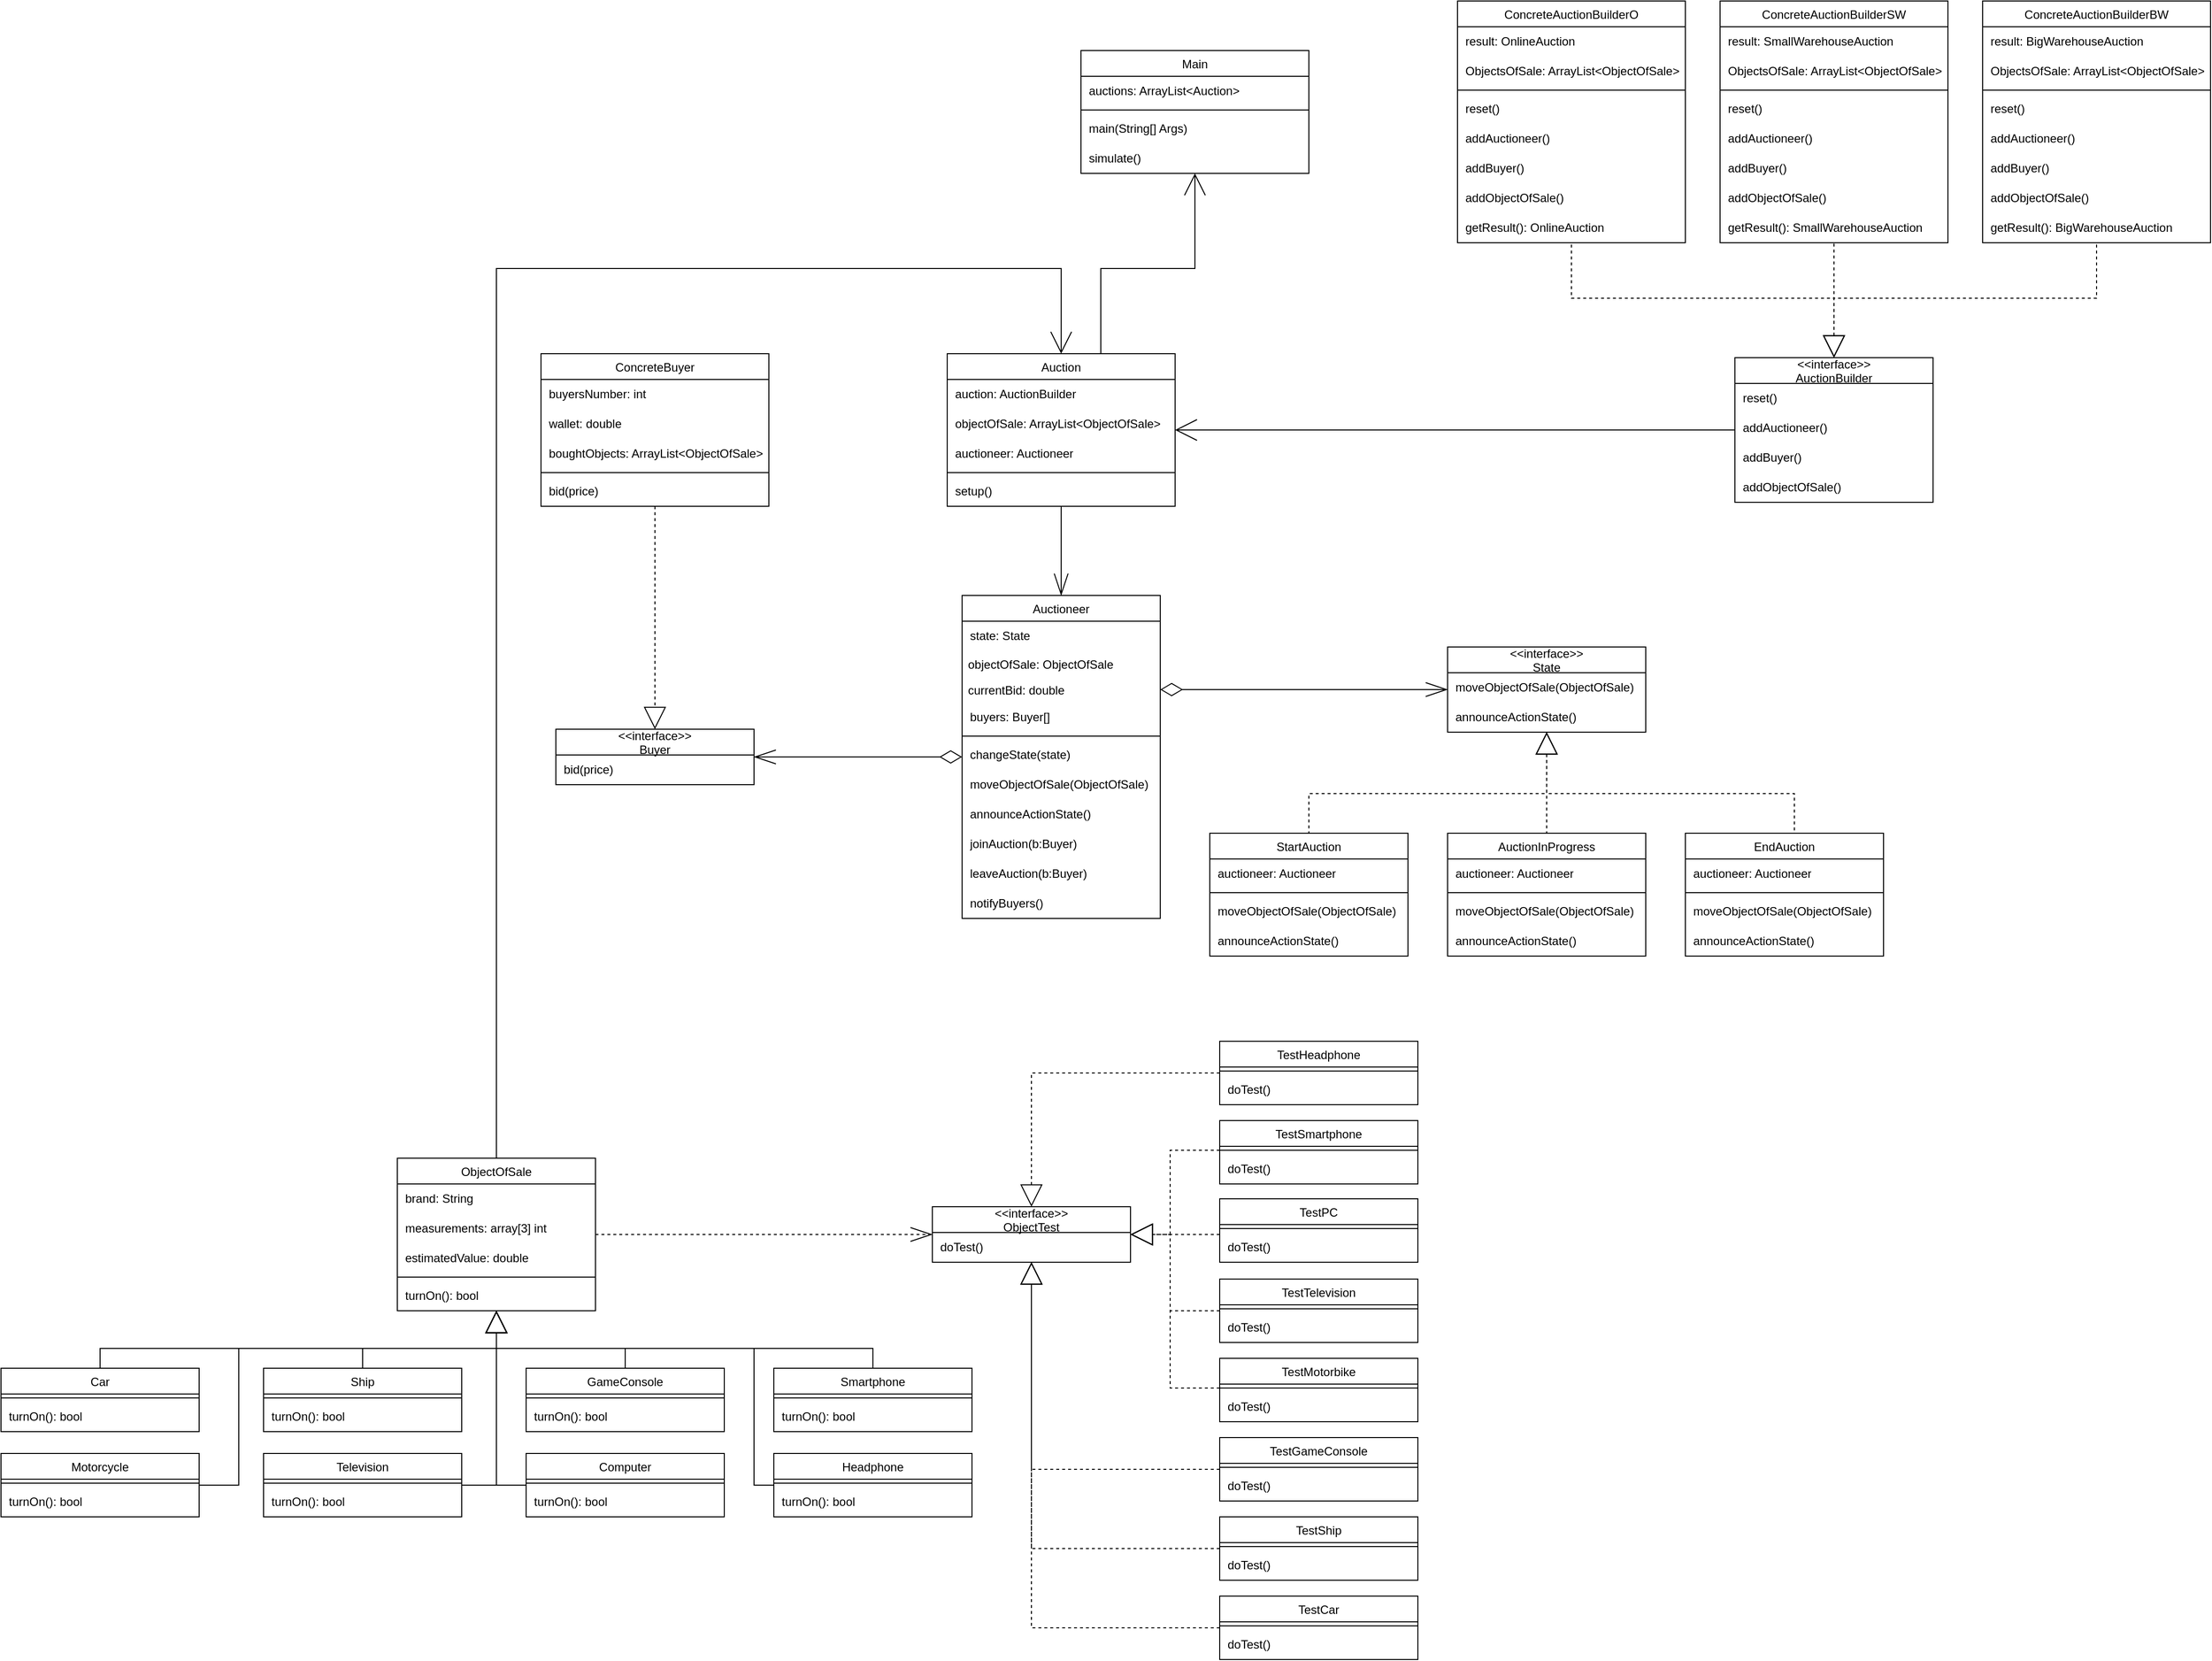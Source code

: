 <mxfile version="13.9.8" type="device"><diagram id="S0z_V49kgDmm9LstlY_D" name="Page-1"><mxGraphModel dx="597" dy="933" grid="1" gridSize="10" guides="1" tooltips="1" connect="1" arrows="1" fold="1" page="1" pageScale="1" pageWidth="1169" pageHeight="827" math="0" shadow="0"><root><mxCell id="0"/><mxCell id="1" parent="0"/><mxCell id="JPZXqIhv289OIv8_Z3Oy-52" style="edgeStyle=orthogonalEdgeStyle;rounded=0;orthogonalLoop=1;jettySize=auto;html=1;endArrow=block;endFill=0;strokeWidth=1;endSize=20;entryX=0.5;entryY=1;entryDx=0;entryDy=0;exitX=0.5;exitY=0;exitDx=0;exitDy=0;" parent="1" source="BZrpKXPaEU6cfir1l4yu-30" target="BZrpKXPaEU6cfir1l4yu-25" edge="1"><mxGeometry relative="1" as="geometry"><mxPoint x="520.0" y="1272" as="targetPoint"/><Array as="points"><mxPoint x="120" y="1370"/><mxPoint x="520" y="1370"/></Array><mxPoint x="125" y="1430" as="sourcePoint"/></mxGeometry></mxCell><mxCell id="JPZXqIhv289OIv8_Z3Oy-53" style="edgeStyle=orthogonalEdgeStyle;rounded=0;orthogonalLoop=1;jettySize=auto;html=1;endArrow=block;endFill=0;endSize=20;entryX=0.5;entryY=1;entryDx=0;entryDy=0;exitX=0.5;exitY=0;exitDx=0;exitDy=0;" parent="1" source="BZrpKXPaEU6cfir1l4yu-38" target="BZrpKXPaEU6cfir1l4yu-25" edge="1"><mxGeometry relative="1" as="geometry"><mxPoint x="520.0" y="1272" as="targetPoint"/><Array as="points"><mxPoint x="385" y="1370"/><mxPoint x="520" y="1370"/></Array><mxPoint x="385" y="1430" as="sourcePoint"/></mxGeometry></mxCell><mxCell id="JPZXqIhv289OIv8_Z3Oy-54" style="edgeStyle=orthogonalEdgeStyle;rounded=0;orthogonalLoop=1;jettySize=auto;html=1;endArrow=block;endFill=0;endSize=20;exitX=0.5;exitY=0;exitDx=0;exitDy=0;" parent="1" source="BZrpKXPaEU6cfir1l4yu-42" target="BZrpKXPaEU6cfir1l4yu-25" edge="1"><mxGeometry relative="1" as="geometry"><mxPoint x="520.0" y="1272" as="targetPoint"/><Array as="points"><mxPoint x="650" y="1370"/><mxPoint x="520" y="1370"/></Array><mxPoint x="645" y="1430" as="sourcePoint"/></mxGeometry></mxCell><mxCell id="JPZXqIhv289OIv8_Z3Oy-55" style="edgeStyle=orthogonalEdgeStyle;rounded=0;orthogonalLoop=1;jettySize=auto;html=1;endArrow=block;endFill=0;endSize=20;entryX=0.5;entryY=1;entryDx=0;entryDy=0;exitX=0.5;exitY=0;exitDx=0;exitDy=0;" parent="1" source="BZrpKXPaEU6cfir1l4yu-46" target="BZrpKXPaEU6cfir1l4yu-25" edge="1"><mxGeometry relative="1" as="geometry"><mxPoint x="520.0" y="1272" as="targetPoint"/><Array as="points"><mxPoint x="900" y="1370"/><mxPoint x="520" y="1370"/></Array><mxPoint x="895" y="1430" as="sourcePoint"/></mxGeometry></mxCell><mxCell id="JPZXqIhv289OIv8_Z3Oy-96" style="edgeStyle=orthogonalEdgeStyle;rounded=0;orthogonalLoop=1;jettySize=auto;html=1;endArrow=block;endFill=0;endSize=20;strokeWidth=1;entryX=0.5;entryY=1;entryDx=0;entryDy=0;exitX=1;exitY=0.5;exitDx=0;exitDy=0;" parent="1" source="BZrpKXPaEU6cfir1l4yu-62" target="BZrpKXPaEU6cfir1l4yu-25" edge="1"><mxGeometry relative="1" as="geometry"><mxPoint x="520.0" y="1272" as="targetPoint"/><Array as="points"><mxPoint x="260" y="1508"/><mxPoint x="260" y="1370"/><mxPoint x="520" y="1370"/></Array><mxPoint x="230" y="1775" as="sourcePoint"/></mxGeometry></mxCell><mxCell id="JPZXqIhv289OIv8_Z3Oy-97" style="edgeStyle=orthogonalEdgeStyle;rounded=0;orthogonalLoop=1;jettySize=auto;html=1;endArrow=block;endFill=0;endSize=20;strokeWidth=1;exitX=1;exitY=0.5;exitDx=0;exitDy=0;entryX=0.5;entryY=1;entryDx=0;entryDy=0;" parent="1" source="BZrpKXPaEU6cfir1l4yu-58" target="BZrpKXPaEU6cfir1l4yu-25" edge="1"><mxGeometry relative="1" as="geometry"><mxPoint x="520" y="1302" as="targetPoint"/><Array as="points"><mxPoint x="520" y="1508"/></Array><mxPoint x="490" y="1775" as="sourcePoint"/></mxGeometry></mxCell><mxCell id="JPZXqIhv289OIv8_Z3Oy-98" style="edgeStyle=orthogonalEdgeStyle;rounded=0;orthogonalLoop=1;jettySize=auto;html=1;endArrow=block;endFill=0;endSize=20;strokeWidth=1;entryX=0.5;entryY=1;entryDx=0;entryDy=0;exitX=0;exitY=0.5;exitDx=0;exitDy=0;" parent="1" source="BZrpKXPaEU6cfir1l4yu-54" target="BZrpKXPaEU6cfir1l4yu-25" edge="1"><mxGeometry relative="1" as="geometry"><mxPoint x="520.0" y="1272" as="targetPoint"/><Array as="points"><mxPoint x="520" y="1508"/></Array><mxPoint x="550" y="1775" as="sourcePoint"/></mxGeometry></mxCell><mxCell id="JPZXqIhv289OIv8_Z3Oy-99" style="edgeStyle=orthogonalEdgeStyle;rounded=0;orthogonalLoop=1;jettySize=auto;html=1;endArrow=block;endFill=0;endSize=20;strokeWidth=1;exitX=0;exitY=0.5;exitDx=0;exitDy=0;" parent="1" source="BZrpKXPaEU6cfir1l4yu-50" target="BZrpKXPaEU6cfir1l4yu-25" edge="1"><mxGeometry relative="1" as="geometry"><mxPoint x="520.0" y="1272" as="targetPoint"/><Array as="points"><mxPoint x="780" y="1508"/><mxPoint x="780" y="1370"/><mxPoint x="520" y="1370"/></Array><mxPoint x="800" y="1745" as="sourcePoint"/></mxGeometry></mxCell><mxCell id="JPZXqIhv289OIv8_Z3Oy-118" style="edgeStyle=orthogonalEdgeStyle;rounded=0;orthogonalLoop=1;jettySize=auto;html=1;entryX=0.5;entryY=1;entryDx=0;entryDy=0;endArrow=block;endFill=0;endSize=20;strokeWidth=1;dashed=1;" parent="1" source="sy7Hfy2eWC3mroqziAC_-1" target="BZrpKXPaEU6cfir1l4yu-66" edge="1"><mxGeometry relative="1" as="geometry"><mxPoint x="1065" y="1360" as="targetPoint"/></mxGeometry></mxCell><mxCell id="JPZXqIhv289OIv8_Z3Oy-121" style="edgeStyle=orthogonalEdgeStyle;rounded=0;orthogonalLoop=1;jettySize=auto;html=1;dashed=1;endArrow=block;endFill=0;endSize=20;strokeWidth=1;entryX=1;entryY=0.5;entryDx=0;entryDy=0;" parent="1" source="sy7Hfy2eWC3mroqziAC_-15" target="BZrpKXPaEU6cfir1l4yu-66" edge="1"><mxGeometry relative="1" as="geometry"><mxPoint x="1170" y="1255" as="targetPoint"/><Array as="points"><mxPoint x="1200" y="1410"/><mxPoint x="1200" y="1255"/></Array></mxGeometry></mxCell><mxCell id="JPZXqIhv289OIv8_Z3Oy-119" style="edgeStyle=orthogonalEdgeStyle;rounded=0;orthogonalLoop=1;jettySize=auto;html=1;dashed=1;endArrow=block;endFill=0;endSize=20;strokeWidth=1;entryX=0.5;entryY=1;entryDx=0;entryDy=0;" parent="1" source="sy7Hfy2eWC3mroqziAC_-7" target="BZrpKXPaEU6cfir1l4yu-66" edge="1"><mxGeometry relative="1" as="geometry"><mxPoint x="1065" y="1360" as="targetPoint"/></mxGeometry></mxCell><mxCell id="JPZXqIhv289OIv8_Z3Oy-122" style="edgeStyle=orthogonalEdgeStyle;rounded=0;orthogonalLoop=1;jettySize=auto;html=1;dashed=1;endArrow=block;endFill=0;endSize=20;strokeWidth=1;entryX=1;entryY=0.5;entryDx=0;entryDy=0;" parent="1" source="sy7Hfy2eWC3mroqziAC_-18" target="BZrpKXPaEU6cfir1l4yu-66" edge="1"><mxGeometry relative="1" as="geometry"><mxPoint x="1170" y="1255" as="targetPoint"/><Array as="points"><mxPoint x="1200" y="1332"/><mxPoint x="1200" y="1255"/></Array></mxGeometry></mxCell><mxCell id="JPZXqIhv289OIv8_Z3Oy-120" style="edgeStyle=orthogonalEdgeStyle;rounded=0;orthogonalLoop=1;jettySize=auto;html=1;dashed=1;endArrow=block;endFill=0;endSize=20;strokeWidth=1;entryX=0.5;entryY=1;entryDx=0;entryDy=0;" parent="1" source="sy7Hfy2eWC3mroqziAC_-12" target="BZrpKXPaEU6cfir1l4yu-66" edge="1"><mxGeometry relative="1" as="geometry"><mxPoint x="1065" y="1360" as="targetPoint"/></mxGeometry></mxCell><mxCell id="JPZXqIhv289OIv8_Z3Oy-123" style="edgeStyle=orthogonalEdgeStyle;rounded=0;orthogonalLoop=1;jettySize=auto;html=1;dashed=1;endArrow=block;endFill=0;endSize=20;strokeWidth=1;" parent="1" source="sy7Hfy2eWC3mroqziAC_-21" target="BZrpKXPaEU6cfir1l4yu-66" edge="1"><mxGeometry relative="1" as="geometry"><mxPoint x="1170" y="1255" as="targetPoint"/><Array as="points"><mxPoint x="1240" y="1255"/><mxPoint x="1240" y="1255"/></Array></mxGeometry></mxCell><mxCell id="JPZXqIhv289OIv8_Z3Oy-124" style="edgeStyle=orthogonalEdgeStyle;rounded=0;orthogonalLoop=1;jettySize=auto;html=1;dashed=1;endArrow=block;endFill=0;endSize=20;strokeWidth=1;entryX=1;entryY=0.5;entryDx=0;entryDy=0;" parent="1" source="sy7Hfy2eWC3mroqziAC_-24" target="BZrpKXPaEU6cfir1l4yu-66" edge="1"><mxGeometry relative="1" as="geometry"><mxPoint x="1170" y="1255" as="targetPoint"/><Array as="points"><mxPoint x="1200" y="1170"/><mxPoint x="1200" y="1255"/></Array></mxGeometry></mxCell><mxCell id="JPZXqIhv289OIv8_Z3Oy-125" style="edgeStyle=orthogonalEdgeStyle;rounded=0;orthogonalLoop=1;jettySize=auto;html=1;dashed=1;endArrow=block;endFill=0;endSize=20;strokeWidth=1;entryX=0.5;entryY=0;entryDx=0;entryDy=0;" parent="1" source="sy7Hfy2eWC3mroqziAC_-27" target="BZrpKXPaEU6cfir1l4yu-66" edge="1"><mxGeometry relative="1" as="geometry"><mxPoint x="1065" y="1150" as="targetPoint"/></mxGeometry></mxCell><mxCell id="JPZXqIhv289OIv8_Z3Oy-126" style="edgeStyle=orthogonalEdgeStyle;rounded=0;orthogonalLoop=1;jettySize=auto;html=1;dashed=1;endArrow=openThin;endFill=0;endSize=20;strokeWidth=1;exitX=1;exitY=0.5;exitDx=0;exitDy=0;entryX=0;entryY=0.5;entryDx=0;entryDy=0;" parent="1" source="BZrpKXPaEU6cfir1l4yu-25" target="BZrpKXPaEU6cfir1l4yu-66" edge="1"><mxGeometry relative="1" as="geometry"><mxPoint x="620" y="1255" as="sourcePoint"/><mxPoint x="920" y="1255" as="targetPoint"/></mxGeometry></mxCell><mxCell id="JPZXqIhv289OIv8_Z3Oy-169" style="edgeStyle=orthogonalEdgeStyle;rounded=0;orthogonalLoop=1;jettySize=auto;html=1;startArrow=none;startFill=0;startSize=20;endArrow=openThin;endFill=0;endSize=20;strokeWidth=1;entryX=0.5;entryY=0;entryDx=0;entryDy=0;exitX=0.5;exitY=1;exitDx=0;exitDy=0;" parent="1" source="BZrpKXPaEU6cfir1l4yu-20" target="wPXCqgzcHqUzx6HXHm6y-69" edge="1"><mxGeometry relative="1" as="geometry"><mxPoint x="1090" y="1000" as="sourcePoint"/><Array as="points"><mxPoint x="1090" y="590"/><mxPoint x="1090" y="590"/></Array></mxGeometry></mxCell><mxCell id="JPZXqIhv289OIv8_Z3Oy-168" style="edgeStyle=orthogonalEdgeStyle;rounded=0;orthogonalLoop=1;jettySize=auto;html=1;dashed=1;startArrow=none;startFill=0;startSize=20;endArrow=block;endFill=0;endSize=20;strokeWidth=1;entryX=0.5;entryY=0;entryDx=0;entryDy=0;exitX=0.5;exitY=1;exitDx=0;exitDy=0;" parent="1" source="BZrpKXPaEU6cfir1l4yu-11" target="BZrpKXPaEU6cfir1l4yu-5" edge="1"><mxGeometry relative="1" as="geometry"><mxPoint x="675" y="1000" as="sourcePoint"/><mxPoint x="675" y="878" as="targetPoint"/></mxGeometry></mxCell><mxCell id="JPZXqIhv289OIv8_Z3Oy-167" style="edgeStyle=orthogonalEdgeStyle;rounded=0;orthogonalLoop=1;jettySize=auto;html=1;endArrow=openThin;endFill=0;endSize=20;strokeWidth=1;startArrow=diamondThin;startFill=0;startSize=20;exitX=0;exitY=0.5;exitDx=0;exitDy=0;entryX=1;entryY=0.5;entryDx=0;entryDy=0;" parent="1" source="wPXCqgzcHqUzx6HXHm6y-69" target="BZrpKXPaEU6cfir1l4yu-5" edge="1"><mxGeometry relative="1" as="geometry"><mxPoint x="780" y="773" as="targetPoint"/></mxGeometry></mxCell><mxCell id="wPXCqgzcHqUzx6HXHm6y-69" value="Auctioneer" style="swimlane;fontStyle=0;childLayout=stackLayout;horizontal=1;startSize=26;fillColor=none;horizontalStack=0;resizeParent=1;resizeParentMax=0;resizeLast=0;collapsible=1;marginBottom=0;" parent="1" vertex="1"><mxGeometry x="990" y="610" width="200" height="326" as="geometry"/></mxCell><mxCell id="wPXCqgzcHqUzx6HXHm6y-56" value="state: State" style="shape=partialRectangle;html=1;whiteSpace=wrap;connectable=0;fillColor=none;top=0;left=0;bottom=0;right=0;align=left;spacingLeft=6;overflow=hidden;" parent="wPXCqgzcHqUzx6HXHm6y-69" vertex="1"><mxGeometry y="26" width="200" height="30" as="geometry"/></mxCell><mxCell id="wPXCqgzcHqUzx6HXHm6y-71" value="objectOfSale: ObjectOfSale" style="text;strokeColor=none;fillColor=none;align=left;verticalAlign=top;spacingLeft=4;spacingRight=4;overflow=hidden;rotatable=0;points=[[0,0.5],[1,0.5]];portConstraint=eastwest;" parent="wPXCqgzcHqUzx6HXHm6y-69" vertex="1"><mxGeometry y="56" width="200" height="26" as="geometry"/></mxCell><mxCell id="wPXCqgzcHqUzx6HXHm6y-74" value="currentBid: double" style="text;strokeColor=none;fillColor=none;align=left;verticalAlign=top;spacingLeft=4;spacingRight=4;overflow=hidden;rotatable=0;points=[[0,0.5],[1,0.5]];portConstraint=eastwest;" parent="wPXCqgzcHqUzx6HXHm6y-69" vertex="1"><mxGeometry y="82" width="200" height="26" as="geometry"/></mxCell><mxCell id="BZrpKXPaEU6cfir1l4yu-1" value="buyers: Buyer[]" style="shape=partialRectangle;html=1;whiteSpace=wrap;connectable=0;fillColor=none;top=0;left=0;bottom=0;right=0;align=left;spacingLeft=6;overflow=hidden;" parent="wPXCqgzcHqUzx6HXHm6y-69" vertex="1"><mxGeometry y="108" width="200" height="30" as="geometry"/></mxCell><mxCell id="wPXCqgzcHqUzx6HXHm6y-73" value="" style="line;strokeWidth=1;fillColor=none;align=left;verticalAlign=middle;spacingTop=-1;spacingLeft=3;spacingRight=3;rotatable=0;labelPosition=right;points=[];portConstraint=eastwest;" parent="wPXCqgzcHqUzx6HXHm6y-69" vertex="1"><mxGeometry y="138" width="200" height="8" as="geometry"/></mxCell><mxCell id="BZrpKXPaEU6cfir1l4yu-76" value="changeState(state)" style="shape=partialRectangle;html=1;whiteSpace=wrap;connectable=0;fillColor=none;top=0;left=0;bottom=0;right=0;align=left;spacingLeft=6;overflow=hidden;" parent="wPXCqgzcHqUzx6HXHm6y-69" vertex="1"><mxGeometry y="146" width="200" height="30" as="geometry"/></mxCell><mxCell id="wPXCqgzcHqUzx6HXHm6y-76" value="moveObjectOfSale(ObjectOfSale)" style="shape=partialRectangle;html=1;whiteSpace=wrap;connectable=0;fillColor=none;top=0;left=0;bottom=0;right=0;align=left;spacingLeft=6;overflow=hidden;" parent="wPXCqgzcHqUzx6HXHm6y-69" vertex="1"><mxGeometry y="176" width="200" height="30" as="geometry"/></mxCell><mxCell id="wPXCqgzcHqUzx6HXHm6y-77" value="announceActionState()" style="shape=partialRectangle;html=1;whiteSpace=wrap;connectable=0;fillColor=none;top=0;left=0;bottom=0;right=0;align=left;spacingLeft=6;overflow=hidden;" parent="wPXCqgzcHqUzx6HXHm6y-69" vertex="1"><mxGeometry y="206" width="200" height="30" as="geometry"/></mxCell><mxCell id="BZrpKXPaEU6cfir1l4yu-2" value="joinAuction(b:Buyer)" style="shape=partialRectangle;html=1;whiteSpace=wrap;connectable=0;fillColor=none;top=0;left=0;bottom=0;right=0;align=left;spacingLeft=6;overflow=hidden;" parent="wPXCqgzcHqUzx6HXHm6y-69" vertex="1"><mxGeometry y="236" width="200" height="30" as="geometry"/></mxCell><mxCell id="BZrpKXPaEU6cfir1l4yu-3" value="leaveAuction(b:Buyer)" style="shape=partialRectangle;html=1;whiteSpace=wrap;connectable=0;fillColor=none;top=0;left=0;bottom=0;right=0;align=left;spacingLeft=6;overflow=hidden;" parent="wPXCqgzcHqUzx6HXHm6y-69" vertex="1"><mxGeometry y="266" width="200" height="30" as="geometry"/></mxCell><mxCell id="BZrpKXPaEU6cfir1l4yu-4" value="notifyBuyers()" style="shape=partialRectangle;html=1;whiteSpace=wrap;connectable=0;fillColor=none;top=0;left=0;bottom=0;right=0;align=left;spacingLeft=6;overflow=hidden;" parent="wPXCqgzcHqUzx6HXHm6y-69" vertex="1"><mxGeometry y="296" width="200" height="30" as="geometry"/></mxCell><mxCell id="wPXCqgzcHqUzx6HXHm6y-105" style="edgeStyle=orthogonalEdgeStyle;rounded=0;orthogonalLoop=1;jettySize=auto;html=1;entryX=0.5;entryY=0;entryDx=0;entryDy=0;startArrow=block;startFill=0;startSize=20;endArrow=none;endFill=0;endSize=20;dashed=1;" parent="1" source="wPXCqgzcHqUzx6HXHm6y-78" target="wPXCqgzcHqUzx6HXHm6y-86" edge="1"><mxGeometry relative="1" as="geometry"><Array as="points"><mxPoint x="1580" y="810"/><mxPoint x="1340" y="810"/></Array></mxGeometry></mxCell><mxCell id="wPXCqgzcHqUzx6HXHm6y-108" style="edgeStyle=orthogonalEdgeStyle;rounded=0;orthogonalLoop=1;jettySize=auto;html=1;dashed=1;startArrow=block;startFill=0;startSize=20;endArrow=none;endFill=0;endSize=20;entryX=0.5;entryY=0;entryDx=0;entryDy=0;" parent="1" source="wPXCqgzcHqUzx6HXHm6y-78" target="wPXCqgzcHqUzx6HXHm6y-94" edge="1"><mxGeometry relative="1" as="geometry"><Array as="points"/><mxPoint x="1610" y="830" as="targetPoint"/></mxGeometry></mxCell><mxCell id="wPXCqgzcHqUzx6HXHm6y-110" style="edgeStyle=orthogonalEdgeStyle;rounded=0;orthogonalLoop=1;jettySize=auto;html=1;entryX=0.5;entryY=0;entryDx=0;entryDy=0;dashed=1;startArrow=block;startFill=0;startSize=20;endArrow=none;endFill=0;endSize=20;" parent="1" source="wPXCqgzcHqUzx6HXHm6y-78" target="wPXCqgzcHqUzx6HXHm6y-99" edge="1"><mxGeometry relative="1" as="geometry"><Array as="points"><mxPoint x="1580" y="810"/><mxPoint x="1830" y="810"/><mxPoint x="1830" y="850"/></Array></mxGeometry></mxCell><mxCell id="wPXCqgzcHqUzx6HXHm6y-78" value="&lt;&lt;interface&gt;&gt;&#10;State" style="swimlane;fontStyle=0;childLayout=stackLayout;horizontal=1;startSize=26;fillColor=none;horizontalStack=0;resizeParent=1;resizeParentMax=0;resizeLast=0;collapsible=1;marginBottom=0;" parent="1" vertex="1"><mxGeometry x="1480" y="662" width="200" height="86" as="geometry"/></mxCell><mxCell id="wPXCqgzcHqUzx6HXHm6y-84" value="moveObjectOfSale(ObjectOfSale)" style="shape=partialRectangle;html=1;whiteSpace=wrap;connectable=0;fillColor=none;top=0;left=0;bottom=0;right=0;align=left;spacingLeft=6;overflow=hidden;" parent="wPXCqgzcHqUzx6HXHm6y-78" vertex="1"><mxGeometry y="26" width="200" height="30" as="geometry"/></mxCell><mxCell id="wPXCqgzcHqUzx6HXHm6y-85" value="announceActionState()" style="shape=partialRectangle;html=1;whiteSpace=wrap;connectable=0;fillColor=none;top=0;left=0;bottom=0;right=0;align=left;spacingLeft=6;overflow=hidden;" parent="wPXCqgzcHqUzx6HXHm6y-78" vertex="1"><mxGeometry y="56" width="200" height="30" as="geometry"/></mxCell><mxCell id="wPXCqgzcHqUzx6HXHm6y-86" value="StartAuction" style="swimlane;fontStyle=0;childLayout=stackLayout;horizontal=1;startSize=26;fillColor=none;horizontalStack=0;resizeParent=1;resizeParentMax=0;resizeLast=0;collapsible=1;marginBottom=0;" parent="1" vertex="1"><mxGeometry x="1240" y="850" width="200" height="124" as="geometry"/></mxCell><mxCell id="wPXCqgzcHqUzx6HXHm6y-87" value="auctioneer: Auctioneer" style="shape=partialRectangle;html=1;whiteSpace=wrap;connectable=0;fillColor=none;top=0;left=0;bottom=0;right=0;align=left;spacingLeft=6;overflow=hidden;" parent="wPXCqgzcHqUzx6HXHm6y-86" vertex="1"><mxGeometry y="26" width="200" height="30" as="geometry"/></mxCell><mxCell id="wPXCqgzcHqUzx6HXHm6y-90" value="" style="line;strokeWidth=1;fillColor=none;align=left;verticalAlign=middle;spacingTop=-1;spacingLeft=3;spacingRight=3;rotatable=0;labelPosition=right;points=[];portConstraint=eastwest;" parent="wPXCqgzcHqUzx6HXHm6y-86" vertex="1"><mxGeometry y="56" width="200" height="8" as="geometry"/></mxCell><mxCell id="wPXCqgzcHqUzx6HXHm6y-92" value="moveObjectOfSale(ObjectOfSale)" style="shape=partialRectangle;html=1;whiteSpace=wrap;connectable=0;fillColor=none;top=0;left=0;bottom=0;right=0;align=left;spacingLeft=6;overflow=hidden;" parent="wPXCqgzcHqUzx6HXHm6y-86" vertex="1"><mxGeometry y="64" width="200" height="30" as="geometry"/></mxCell><mxCell id="wPXCqgzcHqUzx6HXHm6y-93" value="announceActionState()" style="shape=partialRectangle;html=1;whiteSpace=wrap;connectable=0;fillColor=none;top=0;left=0;bottom=0;right=0;align=left;spacingLeft=6;overflow=hidden;" parent="wPXCqgzcHqUzx6HXHm6y-86" vertex="1"><mxGeometry y="94" width="200" height="30" as="geometry"/></mxCell><mxCell id="wPXCqgzcHqUzx6HXHm6y-94" value="AuctionInProgress" style="swimlane;fontStyle=0;childLayout=stackLayout;horizontal=1;startSize=26;fillColor=none;horizontalStack=0;resizeParent=1;resizeParentMax=0;resizeLast=0;collapsible=1;marginBottom=0;" parent="1" vertex="1"><mxGeometry x="1480" y="850" width="200" height="124" as="geometry"/></mxCell><mxCell id="wPXCqgzcHqUzx6HXHm6y-95" value="auctioneer: Auctioneer" style="shape=partialRectangle;html=1;whiteSpace=wrap;connectable=0;fillColor=none;top=0;left=0;bottom=0;right=0;align=left;spacingLeft=6;overflow=hidden;" parent="wPXCqgzcHqUzx6HXHm6y-94" vertex="1"><mxGeometry y="26" width="200" height="30" as="geometry"/></mxCell><mxCell id="wPXCqgzcHqUzx6HXHm6y-96" value="" style="line;strokeWidth=1;fillColor=none;align=left;verticalAlign=middle;spacingTop=-1;spacingLeft=3;spacingRight=3;rotatable=0;labelPosition=right;points=[];portConstraint=eastwest;" parent="wPXCqgzcHqUzx6HXHm6y-94" vertex="1"><mxGeometry y="56" width="200" height="8" as="geometry"/></mxCell><mxCell id="wPXCqgzcHqUzx6HXHm6y-97" value="moveObjectOfSale(ObjectOfSale)" style="shape=partialRectangle;html=1;whiteSpace=wrap;connectable=0;fillColor=none;top=0;left=0;bottom=0;right=0;align=left;spacingLeft=6;overflow=hidden;" parent="wPXCqgzcHqUzx6HXHm6y-94" vertex="1"><mxGeometry y="64" width="200" height="30" as="geometry"/></mxCell><mxCell id="wPXCqgzcHqUzx6HXHm6y-98" value="announceActionState()" style="shape=partialRectangle;html=1;whiteSpace=wrap;connectable=0;fillColor=none;top=0;left=0;bottom=0;right=0;align=left;spacingLeft=6;overflow=hidden;" parent="wPXCqgzcHqUzx6HXHm6y-94" vertex="1"><mxGeometry y="94" width="200" height="30" as="geometry"/></mxCell><mxCell id="wPXCqgzcHqUzx6HXHm6y-99" value="EndAuction" style="swimlane;fontStyle=0;childLayout=stackLayout;horizontal=1;startSize=26;fillColor=none;horizontalStack=0;resizeParent=1;resizeParentMax=0;resizeLast=0;collapsible=1;marginBottom=0;" parent="1" vertex="1"><mxGeometry x="1720" y="850" width="200" height="124" as="geometry"/></mxCell><mxCell id="wPXCqgzcHqUzx6HXHm6y-100" value="auctioneer: Auctioneer" style="shape=partialRectangle;html=1;whiteSpace=wrap;connectable=0;fillColor=none;top=0;left=0;bottom=0;right=0;align=left;spacingLeft=6;overflow=hidden;" parent="wPXCqgzcHqUzx6HXHm6y-99" vertex="1"><mxGeometry y="26" width="200" height="30" as="geometry"/></mxCell><mxCell id="wPXCqgzcHqUzx6HXHm6y-101" value="" style="line;strokeWidth=1;fillColor=none;align=left;verticalAlign=middle;spacingTop=-1;spacingLeft=3;spacingRight=3;rotatable=0;labelPosition=right;points=[];portConstraint=eastwest;" parent="wPXCqgzcHqUzx6HXHm6y-99" vertex="1"><mxGeometry y="56" width="200" height="8" as="geometry"/></mxCell><mxCell id="wPXCqgzcHqUzx6HXHm6y-102" value="moveObjectOfSale(ObjectOfSale)" style="shape=partialRectangle;html=1;whiteSpace=wrap;connectable=0;fillColor=none;top=0;left=0;bottom=0;right=0;align=left;spacingLeft=6;overflow=hidden;" parent="wPXCqgzcHqUzx6HXHm6y-99" vertex="1"><mxGeometry y="64" width="200" height="30" as="geometry"/></mxCell><mxCell id="wPXCqgzcHqUzx6HXHm6y-103" value="announceActionState()" style="shape=partialRectangle;html=1;whiteSpace=wrap;connectable=0;fillColor=none;top=0;left=0;bottom=0;right=0;align=left;spacingLeft=6;overflow=hidden;" parent="wPXCqgzcHqUzx6HXHm6y-99" vertex="1"><mxGeometry y="94" width="200" height="30" as="geometry"/></mxCell><mxCell id="wPXCqgzcHqUzx6HXHm6y-104" style="edgeStyle=orthogonalEdgeStyle;rounded=0;orthogonalLoop=1;jettySize=auto;html=1;startArrow=diamondThin;startFill=0;endSize=20;startSize=20;endArrow=openThin;endFill=0;" parent="1" source="wPXCqgzcHqUzx6HXHm6y-74" target="wPXCqgzcHqUzx6HXHm6y-78" edge="1"><mxGeometry relative="1" as="geometry"/></mxCell><mxCell id="wPXCqgzcHqUzx6HXHm6y-160" style="edgeStyle=orthogonalEdgeStyle;rounded=0;orthogonalLoop=1;jettySize=auto;html=1;entryX=0.5;entryY=1;entryDx=0;entryDy=0;dashed=1;startArrow=block;startFill=0;startSize=20;endArrow=none;endFill=0;endSize=20;" parent="1" source="wPXCqgzcHqUzx6HXHm6y-119" target="wPXCqgzcHqUzx6HXHm6y-122" edge="1"><mxGeometry relative="1" as="geometry"><Array as="points"><mxPoint x="1870" y="310"/><mxPoint x="1605" y="310"/></Array></mxGeometry></mxCell><mxCell id="wPXCqgzcHqUzx6HXHm6y-161" style="edgeStyle=orthogonalEdgeStyle;rounded=0;orthogonalLoop=1;jettySize=auto;html=1;entryX=0.5;entryY=1;entryDx=0;entryDy=0;dashed=1;startArrow=block;startFill=0;startSize=20;endArrow=none;endFill=0;endSize=20;" parent="1" source="wPXCqgzcHqUzx6HXHm6y-119" target="wPXCqgzcHqUzx6HXHm6y-126" edge="1"><mxGeometry relative="1" as="geometry"><Array as="points"/></mxGeometry></mxCell><mxCell id="wPXCqgzcHqUzx6HXHm6y-162" style="edgeStyle=orthogonalEdgeStyle;rounded=0;orthogonalLoop=1;jettySize=auto;html=1;entryX=0.5;entryY=1;entryDx=0;entryDy=0;dashed=1;startArrow=block;startFill=0;startSize=20;endArrow=none;endFill=0;endSize=20;" parent="1" source="wPXCqgzcHqUzx6HXHm6y-119" target="wPXCqgzcHqUzx6HXHm6y-130" edge="1"><mxGeometry relative="1" as="geometry"><Array as="points"><mxPoint x="1870" y="310"/><mxPoint x="2135" y="310"/></Array></mxGeometry></mxCell><mxCell id="wPXCqgzcHqUzx6HXHm6y-119" value="&lt;&lt;interface&gt;&gt;&#10;AuctionBuilder" style="swimlane;fontStyle=0;childLayout=stackLayout;horizontal=1;startSize=26;fillColor=none;horizontalStack=0;resizeParent=1;resizeParentMax=0;resizeLast=0;collapsible=1;marginBottom=0;" parent="1" vertex="1"><mxGeometry x="1770" y="370" width="200" height="146" as="geometry"/></mxCell><mxCell id="wPXCqgzcHqUzx6HXHm6y-121" value="reset()" style="shape=partialRectangle;html=1;whiteSpace=wrap;connectable=0;fillColor=none;top=0;left=0;bottom=0;right=0;align=left;spacingLeft=6;overflow=hidden;" parent="wPXCqgzcHqUzx6HXHm6y-119" vertex="1"><mxGeometry y="26" width="200" height="30" as="geometry"/></mxCell><mxCell id="wPXCqgzcHqUzx6HXHm6y-143" value="addAuctioneer()" style="shape=partialRectangle;html=1;whiteSpace=wrap;connectable=0;fillColor=none;top=0;left=0;bottom=0;right=0;align=left;spacingLeft=6;overflow=hidden;" parent="wPXCqgzcHqUzx6HXHm6y-119" vertex="1"><mxGeometry y="56" width="200" height="30" as="geometry"/></mxCell><mxCell id="wPXCqgzcHqUzx6HXHm6y-144" value="addBuyer()" style="shape=partialRectangle;html=1;whiteSpace=wrap;connectable=0;fillColor=none;top=0;left=0;bottom=0;right=0;align=left;spacingLeft=6;overflow=hidden;" parent="wPXCqgzcHqUzx6HXHm6y-119" vertex="1"><mxGeometry y="86" width="200" height="30" as="geometry"/></mxCell><mxCell id="wPXCqgzcHqUzx6HXHm6y-145" value="addObjectOfSale()" style="shape=partialRectangle;html=1;whiteSpace=wrap;connectable=0;fillColor=none;top=0;left=0;bottom=0;right=0;align=left;spacingLeft=6;overflow=hidden;" parent="wPXCqgzcHqUzx6HXHm6y-119" vertex="1"><mxGeometry y="116" width="200" height="30" as="geometry"/></mxCell><mxCell id="wPXCqgzcHqUzx6HXHm6y-122" value="ConcreteAuctionBuilderO" style="swimlane;fontStyle=0;childLayout=stackLayout;horizontal=1;startSize=26;fillColor=none;horizontalStack=0;resizeParent=1;resizeParentMax=0;resizeLast=0;collapsible=1;marginBottom=0;" parent="1" vertex="1"><mxGeometry x="1490" y="10" width="230" height="244" as="geometry"/></mxCell><mxCell id="wPXCqgzcHqUzx6HXHm6y-125" value="result: OnlineAuction" style="shape=partialRectangle;html=1;whiteSpace=wrap;connectable=0;fillColor=none;top=0;left=0;bottom=0;right=0;align=left;spacingLeft=6;overflow=hidden;" parent="wPXCqgzcHqUzx6HXHm6y-122" vertex="1"><mxGeometry y="26" width="230" height="30" as="geometry"/></mxCell><mxCell id="wPXCqgzcHqUzx6HXHm6y-142" value="ObjectsOfSale: ArrayList&amp;lt;ObjectOfSale&amp;gt;" style="shape=partialRectangle;html=1;whiteSpace=wrap;connectable=0;fillColor=none;top=0;left=0;bottom=0;right=0;align=left;spacingLeft=6;overflow=hidden;" parent="wPXCqgzcHqUzx6HXHm6y-122" vertex="1"><mxGeometry y="56" width="230" height="30" as="geometry"/></mxCell><mxCell id="wPXCqgzcHqUzx6HXHm6y-123" value="" style="line;strokeWidth=1;fillColor=none;align=left;verticalAlign=middle;spacingTop=-1;spacingLeft=3;spacingRight=3;rotatable=0;labelPosition=right;points=[];portConstraint=eastwest;" parent="wPXCqgzcHqUzx6HXHm6y-122" vertex="1"><mxGeometry y="86" width="230" height="8" as="geometry"/></mxCell><mxCell id="wPXCqgzcHqUzx6HXHm6y-124" value="reset()" style="shape=partialRectangle;html=1;whiteSpace=wrap;connectable=0;fillColor=none;top=0;left=0;bottom=0;right=0;align=left;spacingLeft=6;overflow=hidden;" parent="wPXCqgzcHqUzx6HXHm6y-122" vertex="1"><mxGeometry y="94" width="230" height="30" as="geometry"/></mxCell><mxCell id="wPXCqgzcHqUzx6HXHm6y-138" value="addAuctioneer()" style="shape=partialRectangle;html=1;whiteSpace=wrap;connectable=0;fillColor=none;top=0;left=0;bottom=0;right=0;align=left;spacingLeft=6;overflow=hidden;" parent="wPXCqgzcHqUzx6HXHm6y-122" vertex="1"><mxGeometry y="124" width="230" height="30" as="geometry"/></mxCell><mxCell id="wPXCqgzcHqUzx6HXHm6y-139" value="addBuyer()" style="shape=partialRectangle;html=1;whiteSpace=wrap;connectable=0;fillColor=none;top=0;left=0;bottom=0;right=0;align=left;spacingLeft=6;overflow=hidden;" parent="wPXCqgzcHqUzx6HXHm6y-122" vertex="1"><mxGeometry y="154" width="230" height="30" as="geometry"/></mxCell><mxCell id="wPXCqgzcHqUzx6HXHm6y-140" value="addObjectOfSale()" style="shape=partialRectangle;html=1;whiteSpace=wrap;connectable=0;fillColor=none;top=0;left=0;bottom=0;right=0;align=left;spacingLeft=6;overflow=hidden;" parent="wPXCqgzcHqUzx6HXHm6y-122" vertex="1"><mxGeometry y="184" width="230" height="30" as="geometry"/></mxCell><mxCell id="wPXCqgzcHqUzx6HXHm6y-154" value="getResult(): OnlineAuction" style="shape=partialRectangle;html=1;whiteSpace=wrap;connectable=0;fillColor=none;top=0;left=0;bottom=0;right=0;align=left;spacingLeft=6;overflow=hidden;" parent="wPXCqgzcHqUzx6HXHm6y-122" vertex="1"><mxGeometry y="214" width="230" height="30" as="geometry"/></mxCell><mxCell id="wPXCqgzcHqUzx6HXHm6y-126" value="ConcreteAuctionBuilderSW" style="swimlane;fontStyle=0;childLayout=stackLayout;horizontal=1;startSize=26;fillColor=none;horizontalStack=0;resizeParent=1;resizeParentMax=0;resizeLast=0;collapsible=1;marginBottom=0;" parent="1" vertex="1"><mxGeometry x="1755" y="10" width="230" height="244" as="geometry"/></mxCell><mxCell id="wPXCqgzcHqUzx6HXHm6y-127" value="result: SmallWarehouseAuction" style="shape=partialRectangle;html=1;whiteSpace=wrap;connectable=0;fillColor=none;top=0;left=0;bottom=0;right=0;align=left;spacingLeft=6;overflow=hidden;" parent="wPXCqgzcHqUzx6HXHm6y-126" vertex="1"><mxGeometry y="26" width="230" height="30" as="geometry"/></mxCell><mxCell id="wPXCqgzcHqUzx6HXHm6y-157" value="ObjectsOfSale: ArrayList&amp;lt;ObjectOfSale&amp;gt;" style="shape=partialRectangle;html=1;whiteSpace=wrap;connectable=0;fillColor=none;top=0;left=0;bottom=0;right=0;align=left;spacingLeft=6;overflow=hidden;" parent="wPXCqgzcHqUzx6HXHm6y-126" vertex="1"><mxGeometry y="56" width="230" height="30" as="geometry"/></mxCell><mxCell id="wPXCqgzcHqUzx6HXHm6y-128" value="" style="line;strokeWidth=1;fillColor=none;align=left;verticalAlign=middle;spacingTop=-1;spacingLeft=3;spacingRight=3;rotatable=0;labelPosition=right;points=[];portConstraint=eastwest;" parent="wPXCqgzcHqUzx6HXHm6y-126" vertex="1"><mxGeometry y="86" width="230" height="8" as="geometry"/></mxCell><mxCell id="wPXCqgzcHqUzx6HXHm6y-146" value="reset()" style="shape=partialRectangle;html=1;whiteSpace=wrap;connectable=0;fillColor=none;top=0;left=0;bottom=0;right=0;align=left;spacingLeft=6;overflow=hidden;" parent="wPXCqgzcHqUzx6HXHm6y-126" vertex="1"><mxGeometry y="94" width="230" height="30" as="geometry"/></mxCell><mxCell id="wPXCqgzcHqUzx6HXHm6y-147" value="addAuctioneer()" style="shape=partialRectangle;html=1;whiteSpace=wrap;connectable=0;fillColor=none;top=0;left=0;bottom=0;right=0;align=left;spacingLeft=6;overflow=hidden;" parent="wPXCqgzcHqUzx6HXHm6y-126" vertex="1"><mxGeometry y="124" width="230" height="30" as="geometry"/></mxCell><mxCell id="wPXCqgzcHqUzx6HXHm6y-148" value="addBuyer()" style="shape=partialRectangle;html=1;whiteSpace=wrap;connectable=0;fillColor=none;top=0;left=0;bottom=0;right=0;align=left;spacingLeft=6;overflow=hidden;" parent="wPXCqgzcHqUzx6HXHm6y-126" vertex="1"><mxGeometry y="154" width="230" height="30" as="geometry"/></mxCell><mxCell id="wPXCqgzcHqUzx6HXHm6y-149" value="addObjectOfSale()" style="shape=partialRectangle;html=1;whiteSpace=wrap;connectable=0;fillColor=none;top=0;left=0;bottom=0;right=0;align=left;spacingLeft=6;overflow=hidden;" parent="wPXCqgzcHqUzx6HXHm6y-126" vertex="1"><mxGeometry y="184" width="230" height="30" as="geometry"/></mxCell><mxCell id="wPXCqgzcHqUzx6HXHm6y-155" value="getResult(): SmallWarehouseAuction" style="shape=partialRectangle;html=1;whiteSpace=wrap;connectable=0;fillColor=none;top=0;left=0;bottom=0;right=0;align=left;spacingLeft=6;overflow=hidden;" parent="wPXCqgzcHqUzx6HXHm6y-126" vertex="1"><mxGeometry y="214" width="230" height="30" as="geometry"/></mxCell><mxCell id="wPXCqgzcHqUzx6HXHm6y-130" value="ConcreteAuctionBuilderBW" style="swimlane;fontStyle=0;childLayout=stackLayout;horizontal=1;startSize=26;fillColor=none;horizontalStack=0;resizeParent=1;resizeParentMax=0;resizeLast=0;collapsible=1;marginBottom=0;" parent="1" vertex="1"><mxGeometry x="2020" y="10" width="230" height="244" as="geometry"/></mxCell><mxCell id="wPXCqgzcHqUzx6HXHm6y-131" value="result: BigWarehouseAuction" style="shape=partialRectangle;html=1;whiteSpace=wrap;connectable=0;fillColor=none;top=0;left=0;bottom=0;right=0;align=left;spacingLeft=6;overflow=hidden;" parent="wPXCqgzcHqUzx6HXHm6y-130" vertex="1"><mxGeometry y="26" width="230" height="30" as="geometry"/></mxCell><mxCell id="wPXCqgzcHqUzx6HXHm6y-158" value="ObjectsOfSale: ArrayList&amp;lt;ObjectOfSale&amp;gt;" style="shape=partialRectangle;html=1;whiteSpace=wrap;connectable=0;fillColor=none;top=0;left=0;bottom=0;right=0;align=left;spacingLeft=6;overflow=hidden;" parent="wPXCqgzcHqUzx6HXHm6y-130" vertex="1"><mxGeometry y="56" width="230" height="30" as="geometry"/></mxCell><mxCell id="wPXCqgzcHqUzx6HXHm6y-132" value="" style="line;strokeWidth=1;fillColor=none;align=left;verticalAlign=middle;spacingTop=-1;spacingLeft=3;spacingRight=3;rotatable=0;labelPosition=right;points=[];portConstraint=eastwest;" parent="wPXCqgzcHqUzx6HXHm6y-130" vertex="1"><mxGeometry y="86" width="230" height="8" as="geometry"/></mxCell><mxCell id="wPXCqgzcHqUzx6HXHm6y-150" value="reset()" style="shape=partialRectangle;html=1;whiteSpace=wrap;connectable=0;fillColor=none;top=0;left=0;bottom=0;right=0;align=left;spacingLeft=6;overflow=hidden;" parent="wPXCqgzcHqUzx6HXHm6y-130" vertex="1"><mxGeometry y="94" width="230" height="30" as="geometry"/></mxCell><mxCell id="wPXCqgzcHqUzx6HXHm6y-151" value="addAuctioneer()" style="shape=partialRectangle;html=1;whiteSpace=wrap;connectable=0;fillColor=none;top=0;left=0;bottom=0;right=0;align=left;spacingLeft=6;overflow=hidden;" parent="wPXCqgzcHqUzx6HXHm6y-130" vertex="1"><mxGeometry y="124" width="230" height="30" as="geometry"/></mxCell><mxCell id="wPXCqgzcHqUzx6HXHm6y-152" value="addBuyer()" style="shape=partialRectangle;html=1;whiteSpace=wrap;connectable=0;fillColor=none;top=0;left=0;bottom=0;right=0;align=left;spacingLeft=6;overflow=hidden;" parent="wPXCqgzcHqUzx6HXHm6y-130" vertex="1"><mxGeometry y="154" width="230" height="30" as="geometry"/></mxCell><mxCell id="wPXCqgzcHqUzx6HXHm6y-153" value="addObjectOfSale()" style="shape=partialRectangle;html=1;whiteSpace=wrap;connectable=0;fillColor=none;top=0;left=0;bottom=0;right=0;align=left;spacingLeft=6;overflow=hidden;" parent="wPXCqgzcHqUzx6HXHm6y-130" vertex="1"><mxGeometry y="184" width="230" height="30" as="geometry"/></mxCell><mxCell id="wPXCqgzcHqUzx6HXHm6y-156" value="getResult(): BigWarehouseAuction" style="shape=partialRectangle;html=1;whiteSpace=wrap;connectable=0;fillColor=none;top=0;left=0;bottom=0;right=0;align=left;spacingLeft=6;overflow=hidden;" parent="wPXCqgzcHqUzx6HXHm6y-130" vertex="1"><mxGeometry y="214" width="230" height="30" as="geometry"/></mxCell><mxCell id="BZrpKXPaEU6cfir1l4yu-5" value="&lt;&lt;interface&gt;&gt;&#10;Buyer" style="swimlane;fontStyle=0;childLayout=stackLayout;horizontal=1;startSize=26;fillColor=none;horizontalStack=0;resizeParent=1;resizeParentMax=0;resizeLast=0;collapsible=1;marginBottom=0;" parent="1" vertex="1"><mxGeometry x="580" y="745" width="200" height="56" as="geometry"/></mxCell><mxCell id="BZrpKXPaEU6cfir1l4yu-10" value="bid(price)" style="shape=partialRectangle;html=1;whiteSpace=wrap;connectable=0;fillColor=none;top=0;left=0;bottom=0;right=0;align=left;spacingLeft=6;overflow=hidden;" parent="BZrpKXPaEU6cfir1l4yu-5" vertex="1"><mxGeometry y="26" width="200" height="30" as="geometry"/></mxCell><mxCell id="BZrpKXPaEU6cfir1l4yu-11" value="ConcreteBuyer" style="swimlane;fontStyle=0;childLayout=stackLayout;horizontal=1;startSize=26;fillColor=none;horizontalStack=0;resizeParent=1;resizeParentMax=0;resizeLast=0;collapsible=1;marginBottom=0;" parent="1" vertex="1"><mxGeometry x="565" y="366" width="230" height="154" as="geometry"/></mxCell><mxCell id="BZrpKXPaEU6cfir1l4yu-18" value="buyersNumber: int" style="shape=partialRectangle;html=1;whiteSpace=wrap;connectable=0;fillColor=none;top=0;left=0;bottom=0;right=0;align=left;spacingLeft=6;overflow=hidden;" parent="BZrpKXPaEU6cfir1l4yu-11" vertex="1"><mxGeometry y="26" width="230" height="30" as="geometry"/></mxCell><mxCell id="BZrpKXPaEU6cfir1l4yu-73" value="wallet: double" style="shape=partialRectangle;html=1;whiteSpace=wrap;connectable=0;fillColor=none;top=0;left=0;bottom=0;right=0;align=left;spacingLeft=6;overflow=hidden;" parent="BZrpKXPaEU6cfir1l4yu-11" vertex="1"><mxGeometry y="56" width="230" height="30" as="geometry"/></mxCell><mxCell id="BZrpKXPaEU6cfir1l4yu-74" value="boughtObjects: ArrayList&amp;lt;ObjectOfSale&amp;gt;" style="shape=partialRectangle;html=1;whiteSpace=wrap;connectable=0;fillColor=none;top=0;left=0;bottom=0;right=0;align=left;spacingLeft=6;overflow=hidden;" parent="BZrpKXPaEU6cfir1l4yu-11" vertex="1"><mxGeometry y="86" width="230" height="30" as="geometry"/></mxCell><mxCell id="BZrpKXPaEU6cfir1l4yu-13" value="" style="line;strokeWidth=1;fillColor=none;align=left;verticalAlign=middle;spacingTop=-1;spacingLeft=3;spacingRight=3;rotatable=0;labelPosition=right;points=[];portConstraint=eastwest;" parent="BZrpKXPaEU6cfir1l4yu-11" vertex="1"><mxGeometry y="116" width="230" height="8" as="geometry"/></mxCell><mxCell id="BZrpKXPaEU6cfir1l4yu-16" value="bid(price)" style="shape=partialRectangle;html=1;whiteSpace=wrap;connectable=0;fillColor=none;top=0;left=0;bottom=0;right=0;align=left;spacingLeft=6;overflow=hidden;" parent="BZrpKXPaEU6cfir1l4yu-11" vertex="1"><mxGeometry y="124" width="230" height="30" as="geometry"/></mxCell><mxCell id="BZrpKXPaEU6cfir1l4yu-72" style="edgeStyle=orthogonalEdgeStyle;rounded=0;orthogonalLoop=1;jettySize=auto;html=1;entryX=0;entryY=0.5;entryDx=0;entryDy=0;startArrow=open;startFill=0;endArrow=none;endFill=0;endSize=20;startSize=20;" parent="1" source="BZrpKXPaEU6cfir1l4yu-20" target="wPXCqgzcHqUzx6HXHm6y-119" edge="1"><mxGeometry relative="1" as="geometry"/></mxCell><mxCell id="UMVoX0SzYDC3td5ZWv2g-9" style="edgeStyle=orthogonalEdgeStyle;rounded=0;orthogonalLoop=1;jettySize=auto;html=1;startArrow=none;startFill=0;endArrow=open;endFill=0;endSize=20;startSize=20;" parent="1" source="BZrpKXPaEU6cfir1l4yu-20" target="UMVoX0SzYDC3td5ZWv2g-1" edge="1"><mxGeometry relative="1" as="geometry"><Array as="points"><mxPoint x="1130" y="280"/><mxPoint x="1225" y="280"/></Array></mxGeometry></mxCell><mxCell id="BZrpKXPaEU6cfir1l4yu-20" value="Auction" style="swimlane;fontStyle=0;childLayout=stackLayout;horizontal=1;startSize=26;fillColor=none;horizontalStack=0;resizeParent=1;resizeParentMax=0;resizeLast=0;collapsible=1;marginBottom=0;" parent="1" vertex="1"><mxGeometry x="975" y="366" width="230" height="154" as="geometry"/></mxCell><mxCell id="BZrpKXPaEU6cfir1l4yu-78" value="auction: AuctionBuilder" style="shape=partialRectangle;html=1;whiteSpace=wrap;connectable=0;fillColor=none;top=0;left=0;bottom=0;right=0;align=left;spacingLeft=6;overflow=hidden;" parent="BZrpKXPaEU6cfir1l4yu-20" vertex="1"><mxGeometry y="26" width="230" height="30" as="geometry"/></mxCell><mxCell id="BZrpKXPaEU6cfir1l4yu-21" value="objectOfSale: ArrayList&amp;lt;ObjectOfSale&amp;gt;" style="shape=partialRectangle;html=1;whiteSpace=wrap;connectable=0;fillColor=none;top=0;left=0;bottom=0;right=0;align=left;spacingLeft=6;overflow=hidden;" parent="BZrpKXPaEU6cfir1l4yu-20" vertex="1"><mxGeometry y="56" width="230" height="30" as="geometry"/></mxCell><mxCell id="BZrpKXPaEU6cfir1l4yu-77" value="auctioneer: Auctioneer" style="shape=partialRectangle;html=1;whiteSpace=wrap;connectable=0;fillColor=none;top=0;left=0;bottom=0;right=0;align=left;spacingLeft=6;overflow=hidden;" parent="BZrpKXPaEU6cfir1l4yu-20" vertex="1"><mxGeometry y="86" width="230" height="30" as="geometry"/></mxCell><mxCell id="BZrpKXPaEU6cfir1l4yu-22" value="" style="line;strokeWidth=1;fillColor=none;align=left;verticalAlign=middle;spacingTop=-1;spacingLeft=3;spacingRight=3;rotatable=0;labelPosition=right;points=[];portConstraint=eastwest;" parent="BZrpKXPaEU6cfir1l4yu-20" vertex="1"><mxGeometry y="116" width="230" height="8" as="geometry"/></mxCell><mxCell id="BZrpKXPaEU6cfir1l4yu-80" value="setup()" style="shape=partialRectangle;html=1;whiteSpace=wrap;connectable=0;fillColor=none;top=0;left=0;bottom=0;right=0;align=left;spacingLeft=6;overflow=hidden;" parent="BZrpKXPaEU6cfir1l4yu-20" vertex="1"><mxGeometry y="124" width="230" height="30" as="geometry"/></mxCell><mxCell id="BZrpKXPaEU6cfir1l4yu-75" style="edgeStyle=orthogonalEdgeStyle;rounded=0;orthogonalLoop=1;jettySize=auto;html=1;entryX=0.5;entryY=0;entryDx=0;entryDy=0;startArrow=none;startFill=0;startSize=20;endArrow=open;endFill=0;endSize=20;" parent="1" source="BZrpKXPaEU6cfir1l4yu-25" target="BZrpKXPaEU6cfir1l4yu-20" edge="1"><mxGeometry relative="1" as="geometry"><Array as="points"><mxPoint x="520" y="280"/><mxPoint x="1090" y="280"/></Array></mxGeometry></mxCell><mxCell id="BZrpKXPaEU6cfir1l4yu-25" value="ObjectOfSale" style="swimlane;fontStyle=0;childLayout=stackLayout;horizontal=1;startSize=26;fillColor=none;horizontalStack=0;resizeParent=1;resizeParentMax=0;resizeLast=0;collapsible=1;marginBottom=0;" parent="1" vertex="1"><mxGeometry x="420" y="1178" width="200" height="154" as="geometry"/></mxCell><mxCell id="BZrpKXPaEU6cfir1l4yu-26" value="brand: String" style="shape=partialRectangle;html=1;whiteSpace=wrap;connectable=0;fillColor=none;top=0;left=0;bottom=0;right=0;align=left;spacingLeft=6;overflow=hidden;" parent="BZrpKXPaEU6cfir1l4yu-25" vertex="1"><mxGeometry y="26" width="200" height="30" as="geometry"/></mxCell><mxCell id="BZrpKXPaEU6cfir1l4yu-81" value="measurements: array[3] int" style="shape=partialRectangle;html=1;whiteSpace=wrap;connectable=0;fillColor=none;top=0;left=0;bottom=0;right=0;align=left;spacingLeft=6;overflow=hidden;" parent="BZrpKXPaEU6cfir1l4yu-25" vertex="1"><mxGeometry y="56" width="200" height="30" as="geometry"/></mxCell><mxCell id="BZrpKXPaEU6cfir1l4yu-90" value="estimatedValue: double" style="shape=partialRectangle;html=1;whiteSpace=wrap;connectable=0;fillColor=none;top=0;left=0;bottom=0;right=0;align=left;spacingLeft=6;overflow=hidden;" parent="BZrpKXPaEU6cfir1l4yu-25" vertex="1"><mxGeometry y="86" width="200" height="30" as="geometry"/></mxCell><mxCell id="BZrpKXPaEU6cfir1l4yu-27" value="" style="line;strokeWidth=1;fillColor=none;align=left;verticalAlign=middle;spacingTop=-1;spacingLeft=3;spacingRight=3;rotatable=0;labelPosition=right;points=[];portConstraint=eastwest;" parent="BZrpKXPaEU6cfir1l4yu-25" vertex="1"><mxGeometry y="116" width="200" height="8" as="geometry"/></mxCell><mxCell id="BZrpKXPaEU6cfir1l4yu-99" value="turnOn(): bool" style="shape=partialRectangle;html=1;whiteSpace=wrap;connectable=0;fillColor=none;top=0;left=0;bottom=0;right=0;align=left;spacingLeft=6;overflow=hidden;" parent="BZrpKXPaEU6cfir1l4yu-25" vertex="1"><mxGeometry y="124" width="200" height="30" as="geometry"/></mxCell><mxCell id="BZrpKXPaEU6cfir1l4yu-30" value="Car" style="swimlane;fontStyle=0;childLayout=stackLayout;horizontal=1;startSize=26;fillColor=none;horizontalStack=0;resizeParent=1;resizeParentMax=0;resizeLast=0;collapsible=1;marginBottom=0;" parent="1" vertex="1"><mxGeometry x="20" y="1390" width="200" height="64" as="geometry"/></mxCell><mxCell id="BZrpKXPaEU6cfir1l4yu-32" value="" style="line;strokeWidth=1;fillColor=none;align=left;verticalAlign=middle;spacingTop=-1;spacingLeft=3;spacingRight=3;rotatable=0;labelPosition=right;points=[];portConstraint=eastwest;" parent="BZrpKXPaEU6cfir1l4yu-30" vertex="1"><mxGeometry y="26" width="200" height="8" as="geometry"/></mxCell><mxCell id="BZrpKXPaEU6cfir1l4yu-100" value="turnOn(): bool" style="shape=partialRectangle;html=1;whiteSpace=wrap;connectable=0;fillColor=none;top=0;left=0;bottom=0;right=0;align=left;spacingLeft=6;overflow=hidden;" parent="BZrpKXPaEU6cfir1l4yu-30" vertex="1"><mxGeometry y="34" width="200" height="30" as="geometry"/></mxCell><mxCell id="BZrpKXPaEU6cfir1l4yu-38" value="Ship" style="swimlane;fontStyle=0;childLayout=stackLayout;horizontal=1;startSize=26;fillColor=none;horizontalStack=0;resizeParent=1;resizeParentMax=0;resizeLast=0;collapsible=1;marginBottom=0;" parent="1" vertex="1"><mxGeometry x="285" y="1390" width="200" height="64" as="geometry"/></mxCell><mxCell id="BZrpKXPaEU6cfir1l4yu-40" value="" style="line;strokeWidth=1;fillColor=none;align=left;verticalAlign=middle;spacingTop=-1;spacingLeft=3;spacingRight=3;rotatable=0;labelPosition=right;points=[];portConstraint=eastwest;" parent="BZrpKXPaEU6cfir1l4yu-38" vertex="1"><mxGeometry y="26" width="200" height="8" as="geometry"/></mxCell><mxCell id="BZrpKXPaEU6cfir1l4yu-102" value="turnOn(): bool" style="shape=partialRectangle;html=1;whiteSpace=wrap;connectable=0;fillColor=none;top=0;left=0;bottom=0;right=0;align=left;spacingLeft=6;overflow=hidden;" parent="BZrpKXPaEU6cfir1l4yu-38" vertex="1"><mxGeometry y="34" width="200" height="30" as="geometry"/></mxCell><mxCell id="BZrpKXPaEU6cfir1l4yu-42" value="GameConsole" style="swimlane;fontStyle=0;childLayout=stackLayout;horizontal=1;startSize=26;fillColor=none;horizontalStack=0;resizeParent=1;resizeParentMax=0;resizeLast=0;collapsible=1;marginBottom=0;" parent="1" vertex="1"><mxGeometry x="550" y="1390" width="200" height="64" as="geometry"/></mxCell><mxCell id="BZrpKXPaEU6cfir1l4yu-44" value="" style="line;strokeWidth=1;fillColor=none;align=left;verticalAlign=middle;spacingTop=-1;spacingLeft=3;spacingRight=3;rotatable=0;labelPosition=right;points=[];portConstraint=eastwest;" parent="BZrpKXPaEU6cfir1l4yu-42" vertex="1"><mxGeometry y="26" width="200" height="8" as="geometry"/></mxCell><mxCell id="BZrpKXPaEU6cfir1l4yu-104" value="turnOn(): bool" style="shape=partialRectangle;html=1;whiteSpace=wrap;connectable=0;fillColor=none;top=0;left=0;bottom=0;right=0;align=left;spacingLeft=6;overflow=hidden;" parent="BZrpKXPaEU6cfir1l4yu-42" vertex="1"><mxGeometry y="34" width="200" height="30" as="geometry"/></mxCell><mxCell id="BZrpKXPaEU6cfir1l4yu-46" value="Smartphone" style="swimlane;fontStyle=0;childLayout=stackLayout;horizontal=1;startSize=26;fillColor=none;horizontalStack=0;resizeParent=1;resizeParentMax=0;resizeLast=0;collapsible=1;marginBottom=0;" parent="1" vertex="1"><mxGeometry x="800" y="1390" width="200" height="64" as="geometry"/></mxCell><mxCell id="BZrpKXPaEU6cfir1l4yu-48" value="" style="line;strokeWidth=1;fillColor=none;align=left;verticalAlign=middle;spacingTop=-1;spacingLeft=3;spacingRight=3;rotatable=0;labelPosition=right;points=[];portConstraint=eastwest;" parent="BZrpKXPaEU6cfir1l4yu-46" vertex="1"><mxGeometry y="26" width="200" height="8" as="geometry"/></mxCell><mxCell id="BZrpKXPaEU6cfir1l4yu-106" value="turnOn(): bool" style="shape=partialRectangle;html=1;whiteSpace=wrap;connectable=0;fillColor=none;top=0;left=0;bottom=0;right=0;align=left;spacingLeft=6;overflow=hidden;" parent="BZrpKXPaEU6cfir1l4yu-46" vertex="1"><mxGeometry y="34" width="200" height="30" as="geometry"/></mxCell><mxCell id="BZrpKXPaEU6cfir1l4yu-50" value="Headphone" style="swimlane;fontStyle=0;childLayout=stackLayout;horizontal=1;startSize=26;fillColor=none;horizontalStack=0;resizeParent=1;resizeParentMax=0;resizeLast=0;collapsible=1;marginBottom=0;" parent="1" vertex="1"><mxGeometry x="800" y="1476" width="200" height="64" as="geometry"/></mxCell><mxCell id="BZrpKXPaEU6cfir1l4yu-52" value="" style="line;strokeWidth=1;fillColor=none;align=left;verticalAlign=middle;spacingTop=-1;spacingLeft=3;spacingRight=3;rotatable=0;labelPosition=right;points=[];portConstraint=eastwest;" parent="BZrpKXPaEU6cfir1l4yu-50" vertex="1"><mxGeometry y="26" width="200" height="8" as="geometry"/></mxCell><mxCell id="BZrpKXPaEU6cfir1l4yu-107" value="turnOn(): bool" style="shape=partialRectangle;html=1;whiteSpace=wrap;connectable=0;fillColor=none;top=0;left=0;bottom=0;right=0;align=left;spacingLeft=6;overflow=hidden;" parent="BZrpKXPaEU6cfir1l4yu-50" vertex="1"><mxGeometry y="34" width="200" height="30" as="geometry"/></mxCell><mxCell id="BZrpKXPaEU6cfir1l4yu-54" value="Computer" style="swimlane;fontStyle=0;childLayout=stackLayout;horizontal=1;startSize=26;fillColor=none;horizontalStack=0;resizeParent=1;resizeParentMax=0;resizeLast=0;collapsible=1;marginBottom=0;" parent="1" vertex="1"><mxGeometry x="550" y="1476" width="200" height="64" as="geometry"/></mxCell><mxCell id="BZrpKXPaEU6cfir1l4yu-56" value="" style="line;strokeWidth=1;fillColor=none;align=left;verticalAlign=middle;spacingTop=-1;spacingLeft=3;spacingRight=3;rotatable=0;labelPosition=right;points=[];portConstraint=eastwest;" parent="BZrpKXPaEU6cfir1l4yu-54" vertex="1"><mxGeometry y="26" width="200" height="8" as="geometry"/></mxCell><mxCell id="BZrpKXPaEU6cfir1l4yu-105" value="turnOn(): bool" style="shape=partialRectangle;html=1;whiteSpace=wrap;connectable=0;fillColor=none;top=0;left=0;bottom=0;right=0;align=left;spacingLeft=6;overflow=hidden;" parent="BZrpKXPaEU6cfir1l4yu-54" vertex="1"><mxGeometry y="34" width="200" height="30" as="geometry"/></mxCell><mxCell id="BZrpKXPaEU6cfir1l4yu-58" value="Television" style="swimlane;fontStyle=0;childLayout=stackLayout;horizontal=1;startSize=26;fillColor=none;horizontalStack=0;resizeParent=1;resizeParentMax=0;resizeLast=0;collapsible=1;marginBottom=0;" parent="1" vertex="1"><mxGeometry x="285" y="1476" width="200" height="64" as="geometry"/></mxCell><mxCell id="BZrpKXPaEU6cfir1l4yu-60" value="" style="line;strokeWidth=1;fillColor=none;align=left;verticalAlign=middle;spacingTop=-1;spacingLeft=3;spacingRight=3;rotatable=0;labelPosition=right;points=[];portConstraint=eastwest;" parent="BZrpKXPaEU6cfir1l4yu-58" vertex="1"><mxGeometry y="26" width="200" height="8" as="geometry"/></mxCell><mxCell id="BZrpKXPaEU6cfir1l4yu-103" value="turnOn(): bool" style="shape=partialRectangle;html=1;whiteSpace=wrap;connectable=0;fillColor=none;top=0;left=0;bottom=0;right=0;align=left;spacingLeft=6;overflow=hidden;" parent="BZrpKXPaEU6cfir1l4yu-58" vertex="1"><mxGeometry y="34" width="200" height="30" as="geometry"/></mxCell><mxCell id="BZrpKXPaEU6cfir1l4yu-62" value="Motorcycle" style="swimlane;fontStyle=0;childLayout=stackLayout;horizontal=1;startSize=26;fillColor=none;horizontalStack=0;resizeParent=1;resizeParentMax=0;resizeLast=0;collapsible=1;marginBottom=0;" parent="1" vertex="1"><mxGeometry x="20" y="1476" width="200" height="64" as="geometry"/></mxCell><mxCell id="BZrpKXPaEU6cfir1l4yu-64" value="" style="line;strokeWidth=1;fillColor=none;align=left;verticalAlign=middle;spacingTop=-1;spacingLeft=3;spacingRight=3;rotatable=0;labelPosition=right;points=[];portConstraint=eastwest;" parent="BZrpKXPaEU6cfir1l4yu-62" vertex="1"><mxGeometry y="26" width="200" height="8" as="geometry"/></mxCell><mxCell id="BZrpKXPaEU6cfir1l4yu-101" value="turnOn(): bool" style="shape=partialRectangle;html=1;whiteSpace=wrap;connectable=0;fillColor=none;top=0;left=0;bottom=0;right=0;align=left;spacingLeft=6;overflow=hidden;" parent="BZrpKXPaEU6cfir1l4yu-62" vertex="1"><mxGeometry y="34" width="200" height="30" as="geometry"/></mxCell><mxCell id="BZrpKXPaEU6cfir1l4yu-66" value="&lt;&lt;interface&gt;&gt;&#10;ObjectTest" style="swimlane;fontStyle=0;childLayout=stackLayout;horizontal=1;startSize=26;fillColor=none;horizontalStack=0;resizeParent=1;resizeParentMax=0;resizeLast=0;collapsible=1;marginBottom=0;" parent="1" vertex="1"><mxGeometry x="960" y="1227" width="200" height="56" as="geometry"/></mxCell><mxCell id="BZrpKXPaEU6cfir1l4yu-69" value="doTest()" style="shape=partialRectangle;html=1;whiteSpace=wrap;connectable=0;fillColor=none;top=0;left=0;bottom=0;right=0;align=left;spacingLeft=6;overflow=hidden;" parent="BZrpKXPaEU6cfir1l4yu-66" vertex="1"><mxGeometry y="26" width="200" height="30" as="geometry"/></mxCell><mxCell id="UMVoX0SzYDC3td5ZWv2g-1" value="Main" style="swimlane;fontStyle=0;childLayout=stackLayout;horizontal=1;startSize=26;fillColor=none;horizontalStack=0;resizeParent=1;resizeParentMax=0;resizeLast=0;collapsible=1;marginBottom=0;" parent="1" vertex="1"><mxGeometry x="1110" y="60" width="230" height="124" as="geometry"/></mxCell><mxCell id="UMVoX0SzYDC3td5ZWv2g-2" value="auctions: ArrayList&amp;lt;Auction&amp;gt;" style="shape=partialRectangle;html=1;whiteSpace=wrap;connectable=0;fillColor=none;top=0;left=0;bottom=0;right=0;align=left;spacingLeft=6;overflow=hidden;" parent="UMVoX0SzYDC3td5ZWv2g-1" vertex="1"><mxGeometry y="26" width="230" height="30" as="geometry"/></mxCell><mxCell id="UMVoX0SzYDC3td5ZWv2g-5" value="" style="line;strokeWidth=1;fillColor=none;align=left;verticalAlign=middle;spacingTop=-1;spacingLeft=3;spacingRight=3;rotatable=0;labelPosition=right;points=[];portConstraint=eastwest;" parent="UMVoX0SzYDC3td5ZWv2g-1" vertex="1"><mxGeometry y="56" width="230" height="8" as="geometry"/></mxCell><mxCell id="UMVoX0SzYDC3td5ZWv2g-6" value="main(String[] Args)" style="shape=partialRectangle;html=1;whiteSpace=wrap;connectable=0;fillColor=none;top=0;left=0;bottom=0;right=0;align=left;spacingLeft=6;overflow=hidden;" parent="UMVoX0SzYDC3td5ZWv2g-1" vertex="1"><mxGeometry y="64" width="230" height="30" as="geometry"/></mxCell><mxCell id="UMVoX0SzYDC3td5ZWv2g-8" value="simulate()" style="shape=partialRectangle;html=1;whiteSpace=wrap;connectable=0;fillColor=none;top=0;left=0;bottom=0;right=0;align=left;spacingLeft=6;overflow=hidden;" parent="UMVoX0SzYDC3td5ZWv2g-1" vertex="1"><mxGeometry y="94" width="230" height="30" as="geometry"/></mxCell><mxCell id="sy7Hfy2eWC3mroqziAC_-1" value="TestCar" style="swimlane;fontStyle=0;childLayout=stackLayout;horizontal=1;startSize=26;fillColor=none;horizontalStack=0;resizeParent=1;resizeParentMax=0;resizeLast=0;collapsible=1;marginBottom=0;" vertex="1" parent="1"><mxGeometry x="1250" y="1620" width="200" height="64" as="geometry"/></mxCell><mxCell id="sy7Hfy2eWC3mroqziAC_-5" value="" style="line;strokeWidth=1;fillColor=none;align=left;verticalAlign=middle;spacingTop=-1;spacingLeft=3;spacingRight=3;rotatable=0;labelPosition=right;points=[];portConstraint=eastwest;" vertex="1" parent="sy7Hfy2eWC3mroqziAC_-1"><mxGeometry y="26" width="200" height="8" as="geometry"/></mxCell><mxCell id="sy7Hfy2eWC3mroqziAC_-6" value="doTest()" style="shape=partialRectangle;html=1;whiteSpace=wrap;connectable=0;fillColor=none;top=0;left=0;bottom=0;right=0;align=left;spacingLeft=6;overflow=hidden;" vertex="1" parent="sy7Hfy2eWC3mroqziAC_-1"><mxGeometry y="34" width="200" height="30" as="geometry"/></mxCell><mxCell id="sy7Hfy2eWC3mroqziAC_-7" value="TestShip" style="swimlane;fontStyle=0;childLayout=stackLayout;horizontal=1;startSize=26;fillColor=none;horizontalStack=0;resizeParent=1;resizeParentMax=0;resizeLast=0;collapsible=1;marginBottom=0;" vertex="1" parent="1"><mxGeometry x="1250" y="1540" width="200" height="64" as="geometry"/></mxCell><mxCell id="sy7Hfy2eWC3mroqziAC_-8" value="" style="line;strokeWidth=1;fillColor=none;align=left;verticalAlign=middle;spacingTop=-1;spacingLeft=3;spacingRight=3;rotatable=0;labelPosition=right;points=[];portConstraint=eastwest;" vertex="1" parent="sy7Hfy2eWC3mroqziAC_-7"><mxGeometry y="26" width="200" height="8" as="geometry"/></mxCell><mxCell id="sy7Hfy2eWC3mroqziAC_-9" value="doTest()" style="shape=partialRectangle;html=1;whiteSpace=wrap;connectable=0;fillColor=none;top=0;left=0;bottom=0;right=0;align=left;spacingLeft=6;overflow=hidden;" vertex="1" parent="sy7Hfy2eWC3mroqziAC_-7"><mxGeometry y="34" width="200" height="30" as="geometry"/></mxCell><mxCell id="sy7Hfy2eWC3mroqziAC_-12" value="TestGameConsole" style="swimlane;fontStyle=0;childLayout=stackLayout;horizontal=1;startSize=26;fillColor=none;horizontalStack=0;resizeParent=1;resizeParentMax=0;resizeLast=0;collapsible=1;marginBottom=0;" vertex="1" parent="1"><mxGeometry x="1250" y="1460" width="200" height="64" as="geometry"/></mxCell><mxCell id="sy7Hfy2eWC3mroqziAC_-13" value="" style="line;strokeWidth=1;fillColor=none;align=left;verticalAlign=middle;spacingTop=-1;spacingLeft=3;spacingRight=3;rotatable=0;labelPosition=right;points=[];portConstraint=eastwest;" vertex="1" parent="sy7Hfy2eWC3mroqziAC_-12"><mxGeometry y="26" width="200" height="8" as="geometry"/></mxCell><mxCell id="sy7Hfy2eWC3mroqziAC_-14" value="doTest()" style="shape=partialRectangle;html=1;whiteSpace=wrap;connectable=0;fillColor=none;top=0;left=0;bottom=0;right=0;align=left;spacingLeft=6;overflow=hidden;" vertex="1" parent="sy7Hfy2eWC3mroqziAC_-12"><mxGeometry y="34" width="200" height="30" as="geometry"/></mxCell><mxCell id="sy7Hfy2eWC3mroqziAC_-15" value="TestMotorbike" style="swimlane;fontStyle=0;childLayout=stackLayout;horizontal=1;startSize=26;fillColor=none;horizontalStack=0;resizeParent=1;resizeParentMax=0;resizeLast=0;collapsible=1;marginBottom=0;" vertex="1" parent="1"><mxGeometry x="1250" y="1380" width="200" height="64" as="geometry"/></mxCell><mxCell id="sy7Hfy2eWC3mroqziAC_-16" value="" style="line;strokeWidth=1;fillColor=none;align=left;verticalAlign=middle;spacingTop=-1;spacingLeft=3;spacingRight=3;rotatable=0;labelPosition=right;points=[];portConstraint=eastwest;" vertex="1" parent="sy7Hfy2eWC3mroqziAC_-15"><mxGeometry y="26" width="200" height="8" as="geometry"/></mxCell><mxCell id="sy7Hfy2eWC3mroqziAC_-17" value="doTest()" style="shape=partialRectangle;html=1;whiteSpace=wrap;connectable=0;fillColor=none;top=0;left=0;bottom=0;right=0;align=left;spacingLeft=6;overflow=hidden;" vertex="1" parent="sy7Hfy2eWC3mroqziAC_-15"><mxGeometry y="34" width="200" height="30" as="geometry"/></mxCell><mxCell id="sy7Hfy2eWC3mroqziAC_-18" value="TestTelevision" style="swimlane;fontStyle=0;childLayout=stackLayout;horizontal=1;startSize=26;fillColor=none;horizontalStack=0;resizeParent=1;resizeParentMax=0;resizeLast=0;collapsible=1;marginBottom=0;" vertex="1" parent="1"><mxGeometry x="1250" y="1300" width="200" height="64" as="geometry"/></mxCell><mxCell id="sy7Hfy2eWC3mroqziAC_-19" value="" style="line;strokeWidth=1;fillColor=none;align=left;verticalAlign=middle;spacingTop=-1;spacingLeft=3;spacingRight=3;rotatable=0;labelPosition=right;points=[];portConstraint=eastwest;" vertex="1" parent="sy7Hfy2eWC3mroqziAC_-18"><mxGeometry y="26" width="200" height="8" as="geometry"/></mxCell><mxCell id="sy7Hfy2eWC3mroqziAC_-20" value="doTest()" style="shape=partialRectangle;html=1;whiteSpace=wrap;connectable=0;fillColor=none;top=0;left=0;bottom=0;right=0;align=left;spacingLeft=6;overflow=hidden;" vertex="1" parent="sy7Hfy2eWC3mroqziAC_-18"><mxGeometry y="34" width="200" height="30" as="geometry"/></mxCell><mxCell id="sy7Hfy2eWC3mroqziAC_-21" value="TestPC" style="swimlane;fontStyle=0;childLayout=stackLayout;horizontal=1;startSize=26;fillColor=none;horizontalStack=0;resizeParent=1;resizeParentMax=0;resizeLast=0;collapsible=1;marginBottom=0;" vertex="1" parent="1"><mxGeometry x="1250" y="1219" width="200" height="64" as="geometry"/></mxCell><mxCell id="sy7Hfy2eWC3mroqziAC_-22" value="" style="line;strokeWidth=1;fillColor=none;align=left;verticalAlign=middle;spacingTop=-1;spacingLeft=3;spacingRight=3;rotatable=0;labelPosition=right;points=[];portConstraint=eastwest;" vertex="1" parent="sy7Hfy2eWC3mroqziAC_-21"><mxGeometry y="26" width="200" height="8" as="geometry"/></mxCell><mxCell id="sy7Hfy2eWC3mroqziAC_-23" value="doTest()" style="shape=partialRectangle;html=1;whiteSpace=wrap;connectable=0;fillColor=none;top=0;left=0;bottom=0;right=0;align=left;spacingLeft=6;overflow=hidden;" vertex="1" parent="sy7Hfy2eWC3mroqziAC_-21"><mxGeometry y="34" width="200" height="30" as="geometry"/></mxCell><mxCell id="sy7Hfy2eWC3mroqziAC_-24" value="TestSmartphone" style="swimlane;fontStyle=0;childLayout=stackLayout;horizontal=1;startSize=26;fillColor=none;horizontalStack=0;resizeParent=1;resizeParentMax=0;resizeLast=0;collapsible=1;marginBottom=0;" vertex="1" parent="1"><mxGeometry x="1250" y="1140" width="200" height="64" as="geometry"/></mxCell><mxCell id="sy7Hfy2eWC3mroqziAC_-25" value="" style="line;strokeWidth=1;fillColor=none;align=left;verticalAlign=middle;spacingTop=-1;spacingLeft=3;spacingRight=3;rotatable=0;labelPosition=right;points=[];portConstraint=eastwest;" vertex="1" parent="sy7Hfy2eWC3mroqziAC_-24"><mxGeometry y="26" width="200" height="8" as="geometry"/></mxCell><mxCell id="sy7Hfy2eWC3mroqziAC_-26" value="doTest()" style="shape=partialRectangle;html=1;whiteSpace=wrap;connectable=0;fillColor=none;top=0;left=0;bottom=0;right=0;align=left;spacingLeft=6;overflow=hidden;" vertex="1" parent="sy7Hfy2eWC3mroqziAC_-24"><mxGeometry y="34" width="200" height="30" as="geometry"/></mxCell><mxCell id="sy7Hfy2eWC3mroqziAC_-27" value="TestHeadphone" style="swimlane;fontStyle=0;childLayout=stackLayout;horizontal=1;startSize=26;fillColor=none;horizontalStack=0;resizeParent=1;resizeParentMax=0;resizeLast=0;collapsible=1;marginBottom=0;" vertex="1" parent="1"><mxGeometry x="1250" y="1060" width="200" height="64" as="geometry"/></mxCell><mxCell id="sy7Hfy2eWC3mroqziAC_-28" value="" style="line;strokeWidth=1;fillColor=none;align=left;verticalAlign=middle;spacingTop=-1;spacingLeft=3;spacingRight=3;rotatable=0;labelPosition=right;points=[];portConstraint=eastwest;" vertex="1" parent="sy7Hfy2eWC3mroqziAC_-27"><mxGeometry y="26" width="200" height="8" as="geometry"/></mxCell><mxCell id="sy7Hfy2eWC3mroqziAC_-29" value="doTest()" style="shape=partialRectangle;html=1;whiteSpace=wrap;connectable=0;fillColor=none;top=0;left=0;bottom=0;right=0;align=left;spacingLeft=6;overflow=hidden;" vertex="1" parent="sy7Hfy2eWC3mroqziAC_-27"><mxGeometry y="34" width="200" height="30" as="geometry"/></mxCell></root></mxGraphModel></diagram></mxfile>